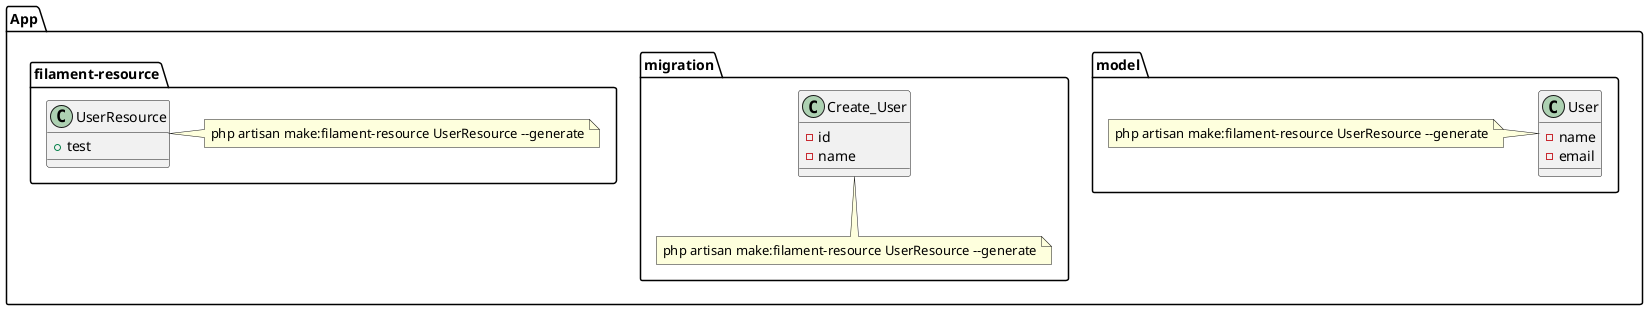 @startuml
package App{
    package model {
        class User {
            - name
            - email
        }
        note left: php artisan make:filament-resource UserResource --generate
    }
    package migration{
        class Create_User {
            - id
            - name
        }
        note bottom: php artisan make:filament-resource UserResource --generate
    }
    package filament-resource {
        class UserResource {
            + test
        }
        note right: php artisan make:filament-resource UserResource --generate
    }
}
@enduml